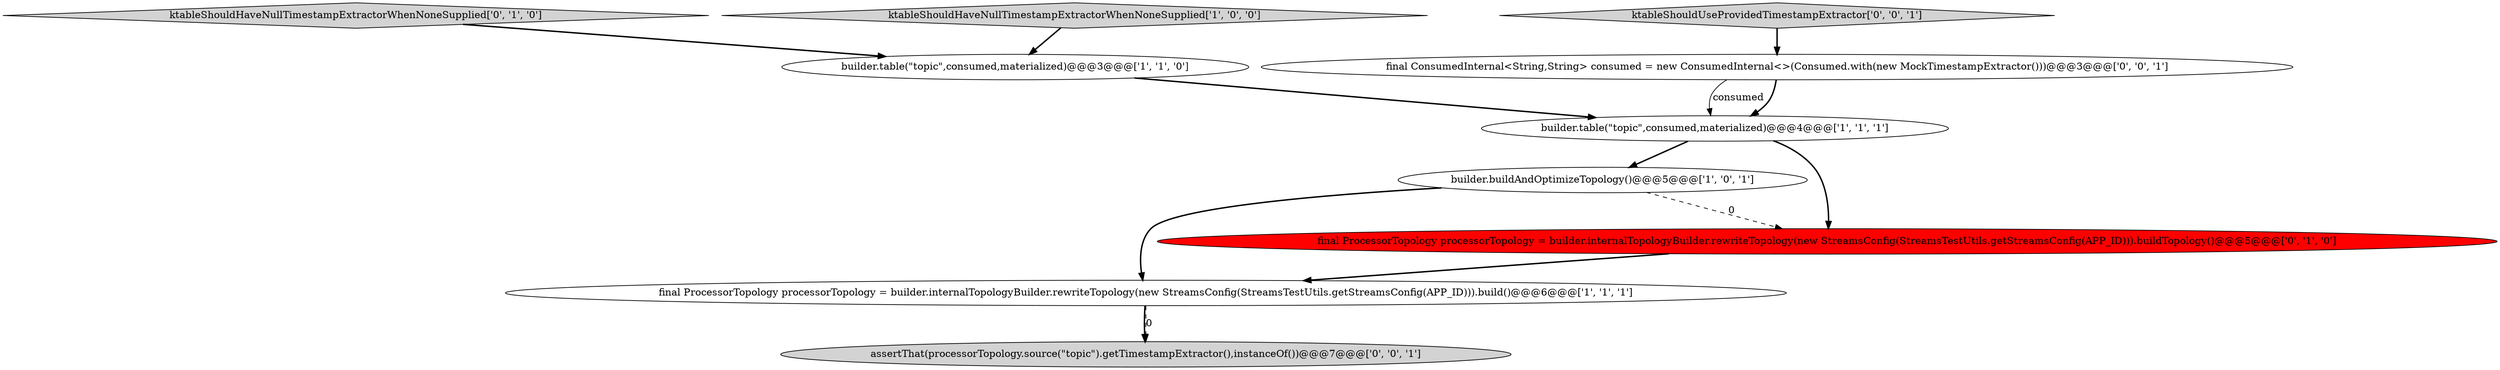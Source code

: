 digraph {
6 [style = filled, label = "ktableShouldHaveNullTimestampExtractorWhenNoneSupplied['0', '1', '0']", fillcolor = lightgray, shape = diamond image = "AAA0AAABBB2BBB"];
3 [style = filled, label = "builder.table(\"topic\",consumed,materialized)@@@3@@@['1', '1', '0']", fillcolor = white, shape = ellipse image = "AAA0AAABBB1BBB"];
2 [style = filled, label = "builder.buildAndOptimizeTopology()@@@5@@@['1', '0', '1']", fillcolor = white, shape = ellipse image = "AAA0AAABBB1BBB"];
5 [style = filled, label = "final ProcessorTopology processorTopology = builder.internalTopologyBuilder.rewriteTopology(new StreamsConfig(StreamsTestUtils.getStreamsConfig(APP_ID))).buildTopology()@@@5@@@['0', '1', '0']", fillcolor = red, shape = ellipse image = "AAA1AAABBB2BBB"];
4 [style = filled, label = "final ProcessorTopology processorTopology = builder.internalTopologyBuilder.rewriteTopology(new StreamsConfig(StreamsTestUtils.getStreamsConfig(APP_ID))).build()@@@6@@@['1', '1', '1']", fillcolor = white, shape = ellipse image = "AAA0AAABBB1BBB"];
1 [style = filled, label = "builder.table(\"topic\",consumed,materialized)@@@4@@@['1', '1', '1']", fillcolor = white, shape = ellipse image = "AAA0AAABBB1BBB"];
8 [style = filled, label = "final ConsumedInternal<String,String> consumed = new ConsumedInternal<>(Consumed.with(new MockTimestampExtractor()))@@@3@@@['0', '0', '1']", fillcolor = white, shape = ellipse image = "AAA0AAABBB3BBB"];
9 [style = filled, label = "assertThat(processorTopology.source(\"topic\").getTimestampExtractor(),instanceOf())@@@7@@@['0', '0', '1']", fillcolor = lightgray, shape = ellipse image = "AAA0AAABBB3BBB"];
0 [style = filled, label = "ktableShouldHaveNullTimestampExtractorWhenNoneSupplied['1', '0', '0']", fillcolor = lightgray, shape = diamond image = "AAA0AAABBB1BBB"];
7 [style = filled, label = "ktableShouldUseProvidedTimestampExtractor['0', '0', '1']", fillcolor = lightgray, shape = diamond image = "AAA0AAABBB3BBB"];
1->5 [style = bold, label=""];
0->3 [style = bold, label=""];
8->1 [style = bold, label=""];
6->3 [style = bold, label=""];
4->9 [style = bold, label=""];
8->1 [style = solid, label="consumed"];
2->5 [style = dashed, label="0"];
1->2 [style = bold, label=""];
4->9 [style = dashed, label="0"];
3->1 [style = bold, label=""];
7->8 [style = bold, label=""];
2->4 [style = bold, label=""];
5->4 [style = bold, label=""];
}
